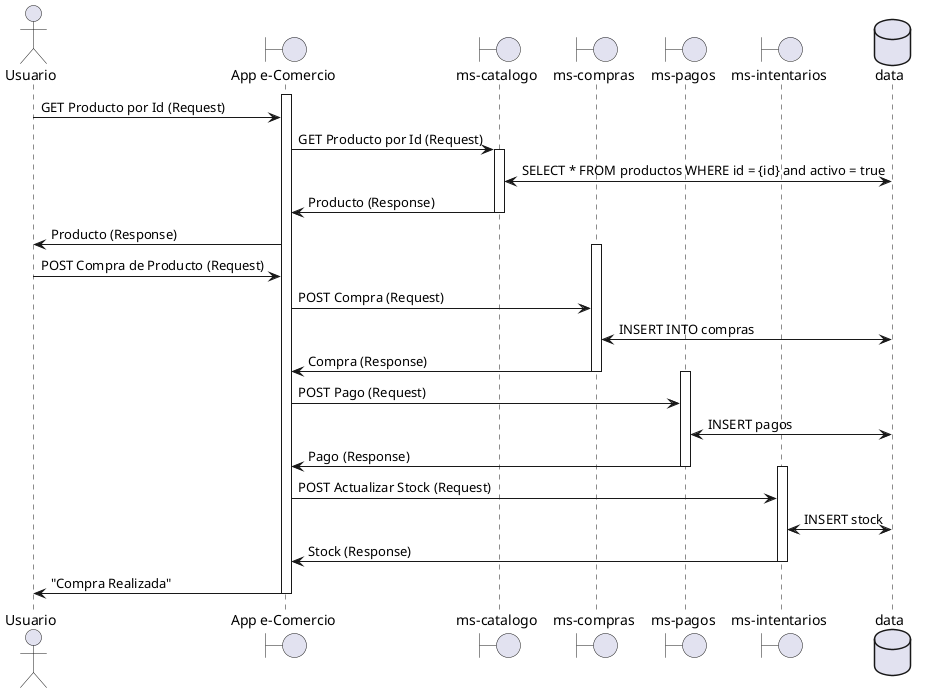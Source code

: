 @startuml TP 1 - Diagrama de Secuencias
actor "Usuario" as U
boundary "App e-Comercio" as A
boundary "ms-catalogo" as P
boundary "ms-compras" as C
boundary "ms-pagos" as G
boundary "ms-intentarios" as I

database data
activate A
U -> A: GET Producto por Id (Request)
A -> P: GET Producto por Id (Request)
activate P
P <-> data: SELECT * FROM productos WHERE id = {id} and activo = true
P -> A: Producto (Response)
deactivate P
A -> U: Producto (Response)

activate C
U -> A: POST Compra de Producto (Request)
A -> C: POST Compra (Request)
C <-> data: INSERT INTO compras
C -> A: Compra (Response)
deactivate C
activate G
A -> G: POST Pago (Request)
G <-> data: INSERT pagos
G -> A: Pago (Response)
deactivate G
activate I
A -> I: POST Actualizar Stock (Request)
I <-> data: INSERT stock
I -> A: Stock (Response)
deactivate I
A -> U: "Compra Realizada"
deactivate A
@enduml
